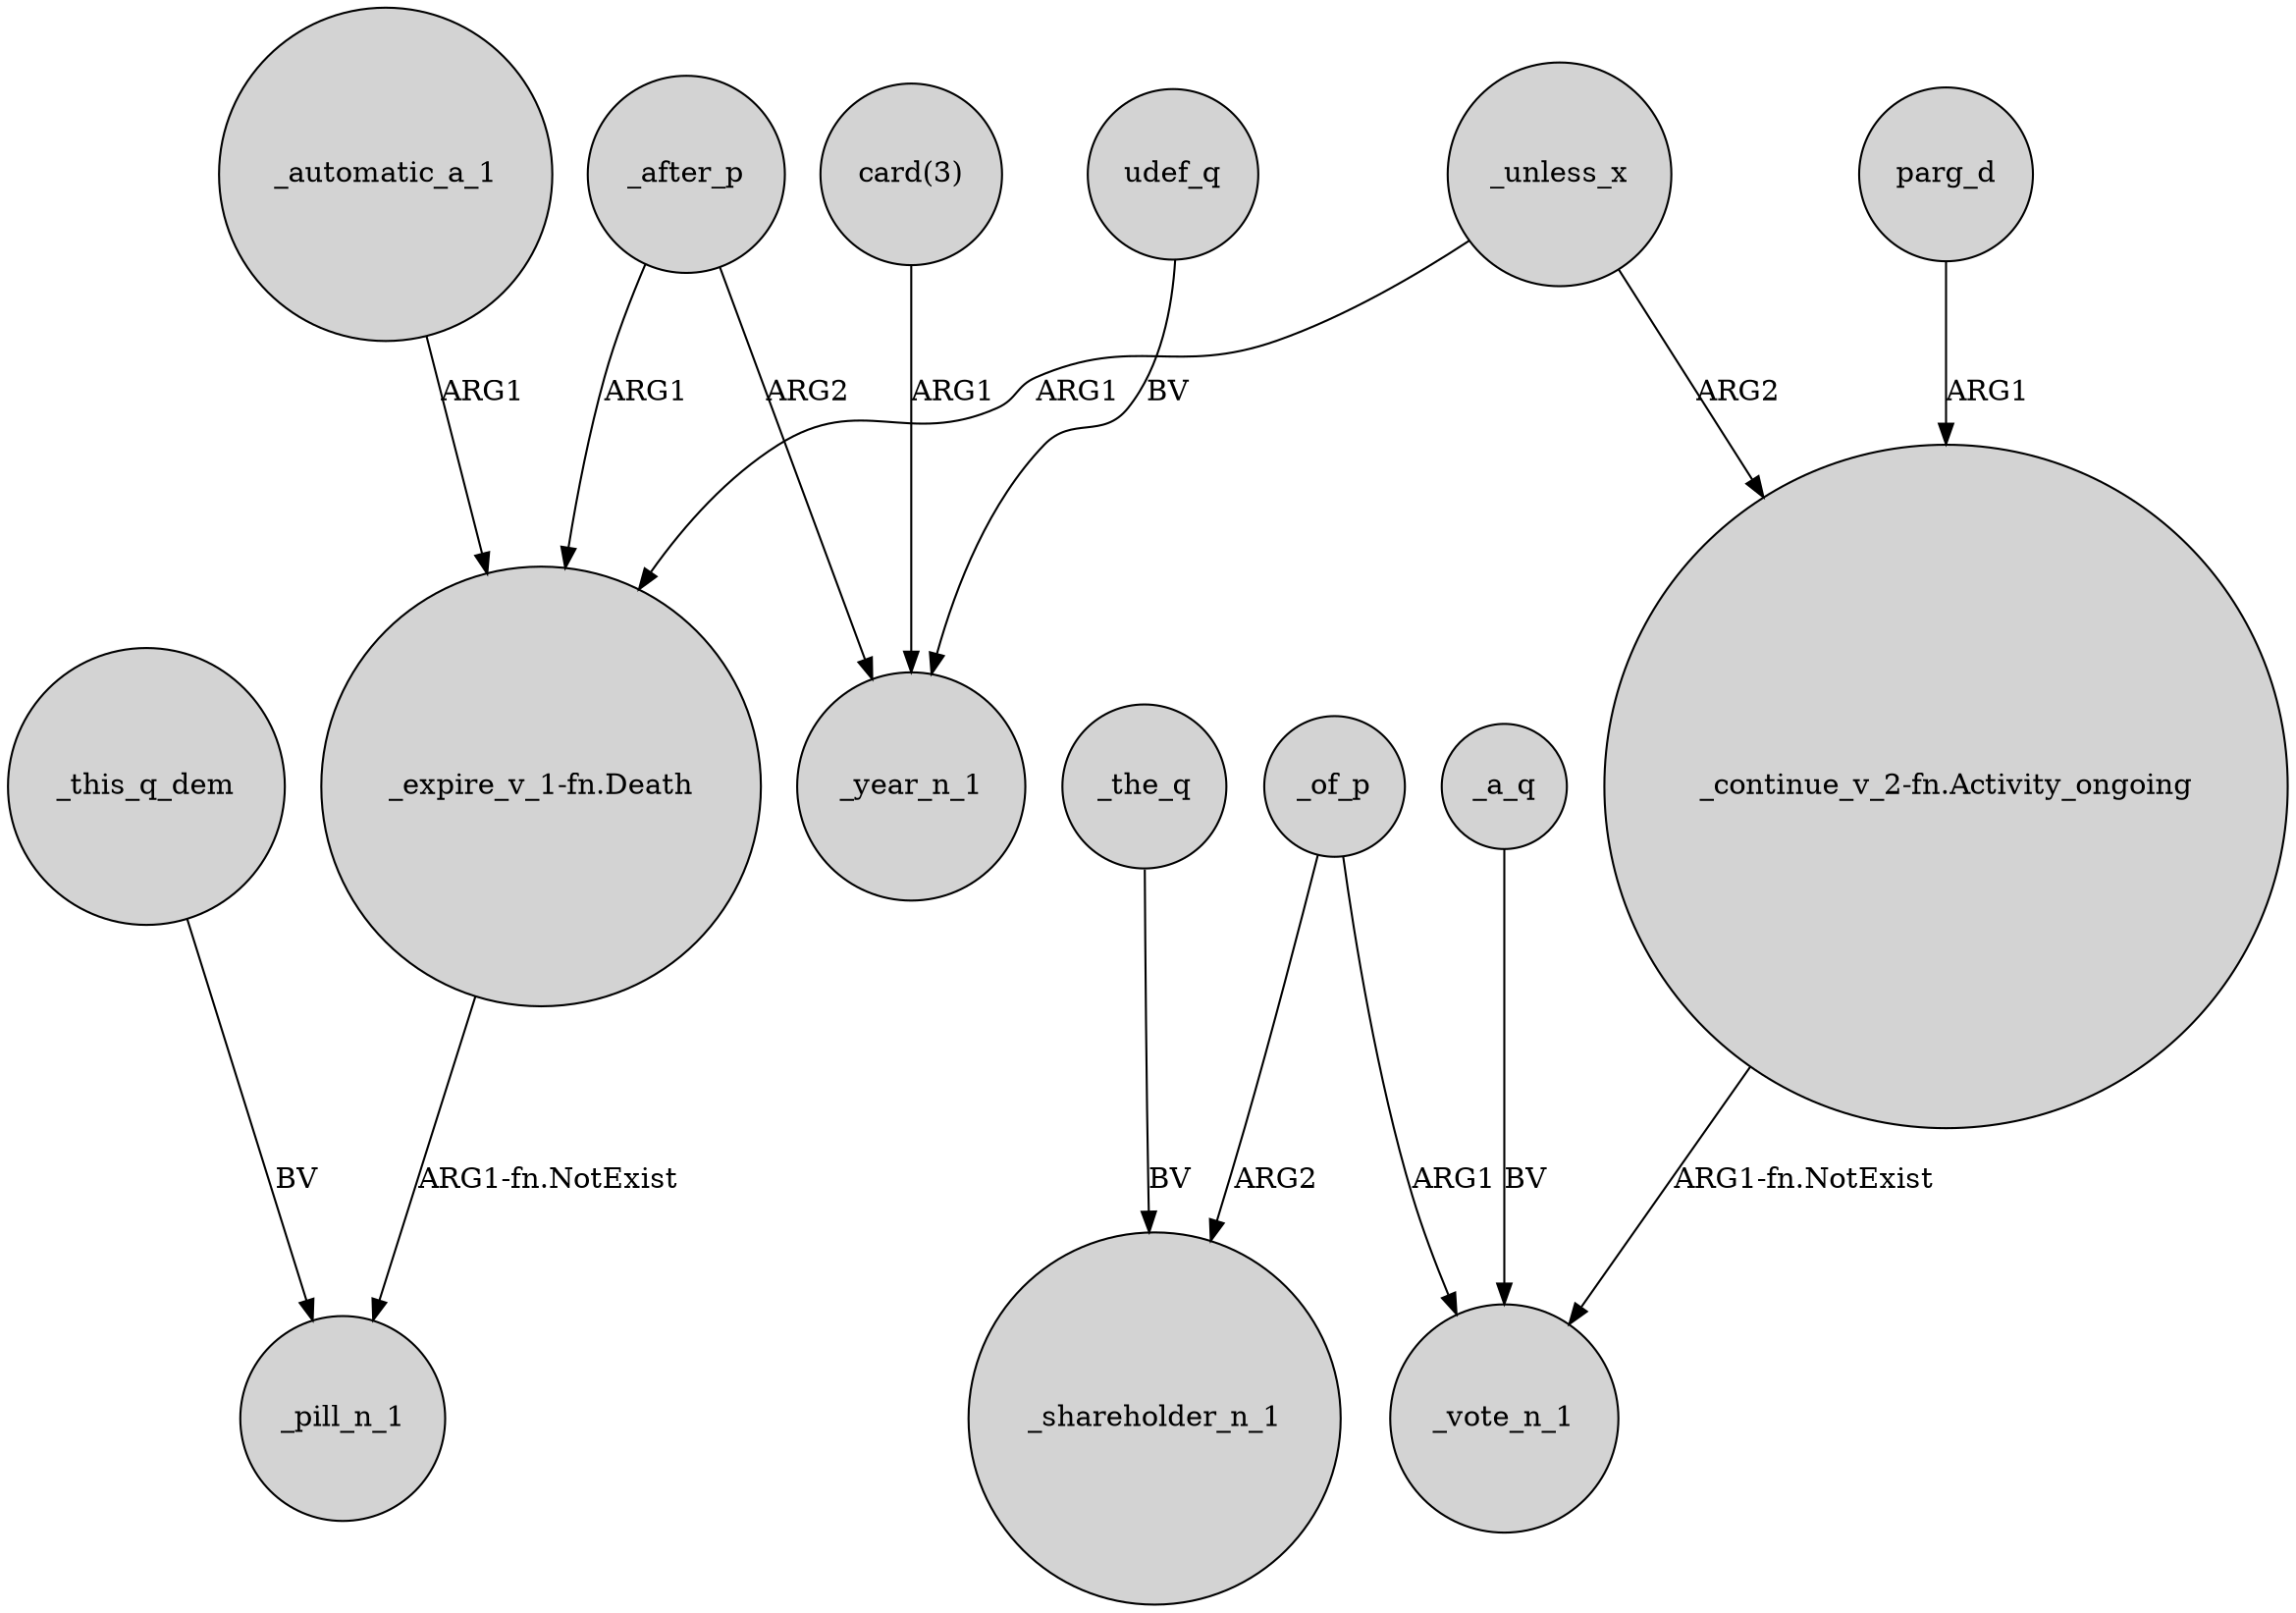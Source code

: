 digraph {
	node [shape=circle style=filled]
	_automatic_a_1 -> "_expire_v_1-fn.Death" [label=ARG1]
	parg_d -> "_continue_v_2-fn.Activity_ongoing" [label=ARG1]
	_after_p -> _year_n_1 [label=ARG2]
	_after_p -> "_expire_v_1-fn.Death" [label=ARG1]
	udef_q -> _year_n_1 [label=BV]
	_of_p -> _vote_n_1 [label=ARG1]
	_this_q_dem -> _pill_n_1 [label=BV]
	_unless_x -> "_continue_v_2-fn.Activity_ongoing" [label=ARG2]
	_of_p -> _shareholder_n_1 [label=ARG2]
	_the_q -> _shareholder_n_1 [label=BV]
	"_continue_v_2-fn.Activity_ongoing" -> _vote_n_1 [label="ARG1-fn.NotExist"]
	"card(3)" -> _year_n_1 [label=ARG1]
	"_expire_v_1-fn.Death" -> _pill_n_1 [label="ARG1-fn.NotExist"]
	_a_q -> _vote_n_1 [label=BV]
	_unless_x -> "_expire_v_1-fn.Death" [label=ARG1]
}
